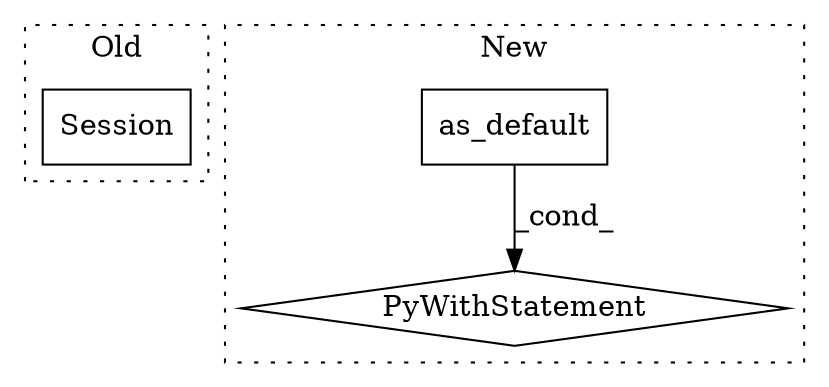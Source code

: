 digraph G {
subgraph cluster0 {
1 [label="Session" a="32" s="5946" l="9" shape="box"];
label = "Old";
style="dotted";
}
subgraph cluster1 {
2 [label="as_default" a="32" s="6068" l="12" shape="box"];
3 [label="PyWithStatement" a="104" s="6037,6080" l="10,2" shape="diamond"];
label = "New";
style="dotted";
}
2 -> 3 [label="_cond_"];
}